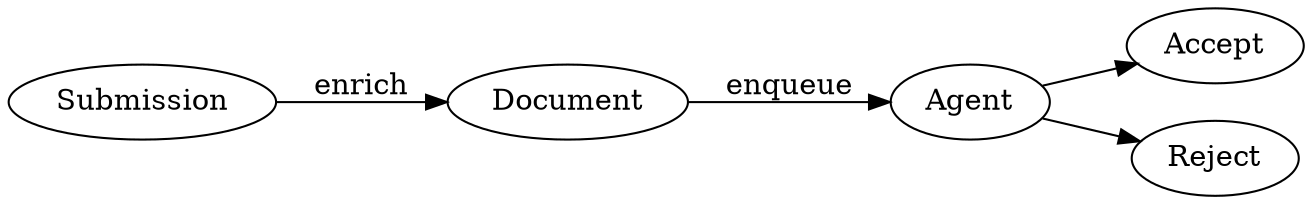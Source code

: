 digraph {
    rankdir=LR
    splines=true

    input[label="Submission"]
    doc[label="Document"]

    agent[label="Agent"]
    accept[label="Accept"]
    reject[label="Reject"]

    input -> doc[label="enrich"]
    doc -> agent[label="enqueue"]

    agent -> accept[class="choice"]
    agent -> reject[class="choice"]
}
